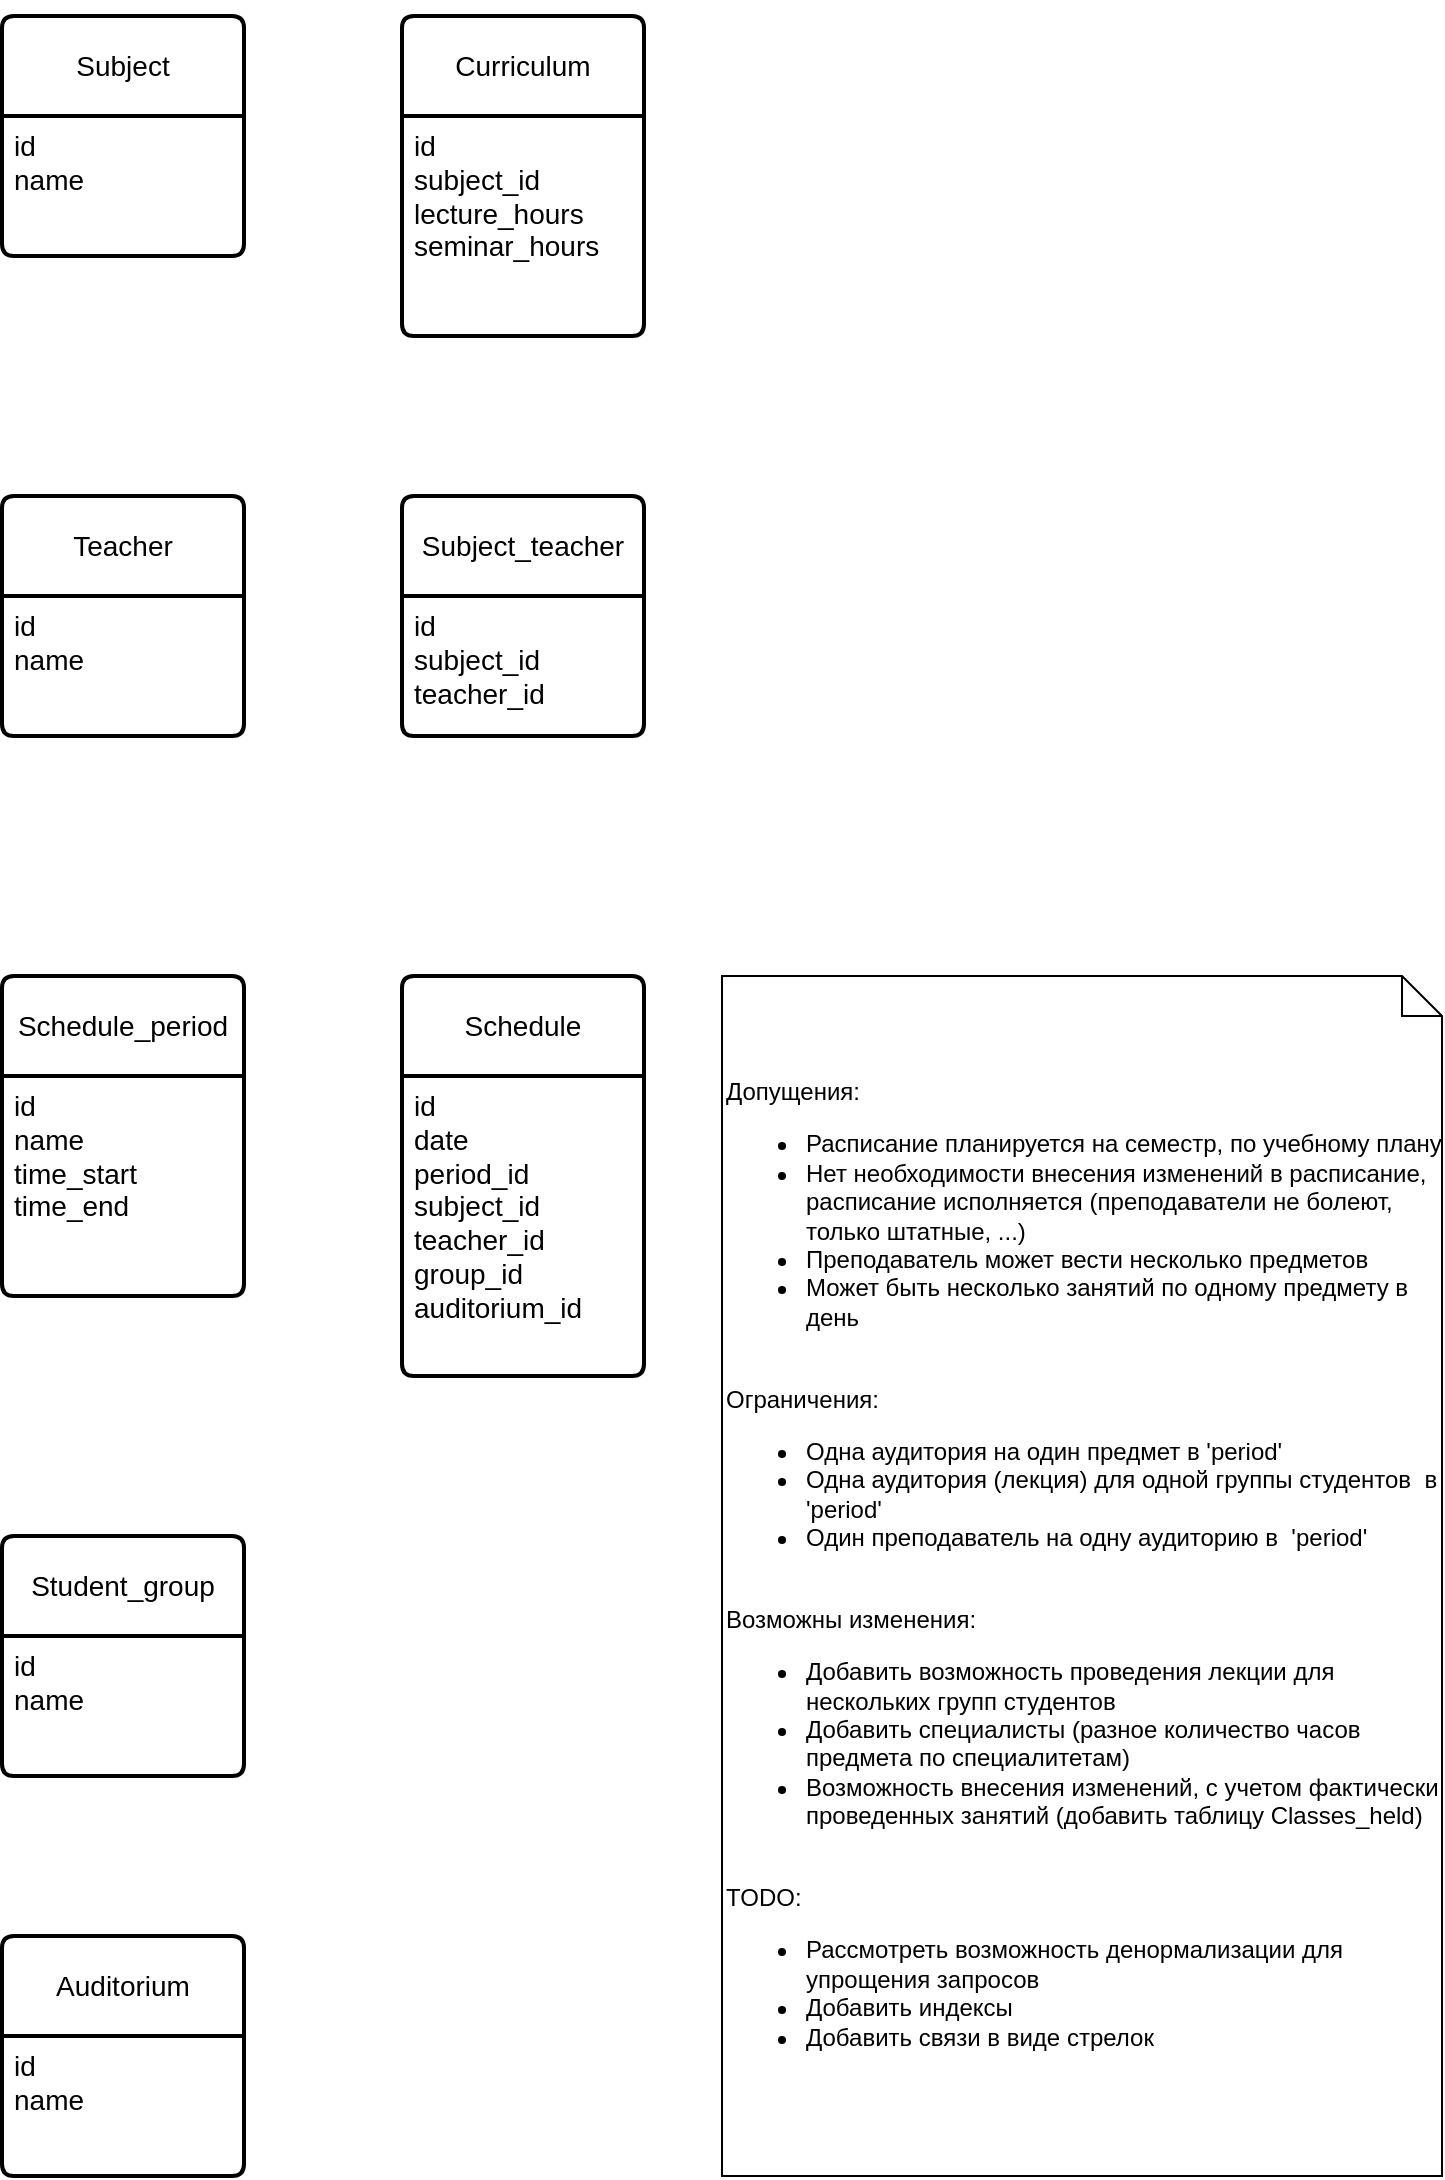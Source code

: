 <mxfile version="28.1.2">
  <diagram name="Страница — 1" id="-PB3Ro5CnKB0eiYqRgEP">
    <mxGraphModel dx="946" dy="581" grid="1" gridSize="10" guides="1" tooltips="1" connect="1" arrows="1" fold="1" page="1" pageScale="1" pageWidth="827" pageHeight="1169" math="0" shadow="0">
      <root>
        <mxCell id="0" />
        <mxCell id="1" parent="0" />
        <mxCell id="MHCaHPjammbPc1H4pTVP-43" style="edgeStyle=orthogonalEdgeStyle;rounded=0;orthogonalLoop=1;jettySize=auto;html=1;exitX=0.25;exitY=0;exitDx=0;exitDy=0;" parent="1" source="MHCaHPjammbPc1H4pTVP-40" target="MHCaHPjammbPc1H4pTVP-39" edge="1">
          <mxGeometry relative="1" as="geometry" />
        </mxCell>
        <mxCell id="MHCaHPjammbPc1H4pTVP-39" value="Subject" style="swimlane;childLayout=stackLayout;horizontal=1;startSize=50;horizontalStack=0;rounded=1;fontSize=14;fontStyle=0;strokeWidth=2;resizeParent=0;resizeLast=1;shadow=0;dashed=0;align=center;arcSize=4;whiteSpace=wrap;html=1;" parent="1" vertex="1">
          <mxGeometry x="80" y="40" width="121" height="120" as="geometry">
            <mxRectangle x="9" y="10" width="140" height="50" as="alternateBounds" />
          </mxGeometry>
        </mxCell>
        <mxCell id="MHCaHPjammbPc1H4pTVP-40" value="&lt;span style=&quot;font-size: 14px; text-align: center;&quot;&gt;id&lt;/span&gt;&lt;div style=&quot;text-align: center;&quot;&gt;&lt;span style=&quot;font-size: 14px;&quot;&gt;name&lt;/span&gt;&lt;/div&gt;" style="align=left;strokeColor=none;fillColor=none;spacingLeft=4;spacingRight=4;fontSize=12;verticalAlign=top;resizable=0;rotatable=0;part=1;html=1;whiteSpace=wrap;" parent="MHCaHPjammbPc1H4pTVP-39" vertex="1">
          <mxGeometry y="50" width="121" height="70" as="geometry" />
        </mxCell>
        <mxCell id="MHCaHPjammbPc1H4pTVP-41" value="&lt;div&gt;Curriculum&lt;/div&gt;" style="swimlane;childLayout=stackLayout;horizontal=1;startSize=50;horizontalStack=0;rounded=1;fontSize=14;fontStyle=0;strokeWidth=2;resizeParent=0;resizeLast=1;shadow=0;dashed=0;align=center;arcSize=4;whiteSpace=wrap;html=1;" parent="1" vertex="1">
          <mxGeometry x="280" y="40" width="121" height="160" as="geometry">
            <mxRectangle x="9" y="10" width="140" height="50" as="alternateBounds" />
          </mxGeometry>
        </mxCell>
        <mxCell id="MHCaHPjammbPc1H4pTVP-42" value="&lt;span style=&quot;font-size: 14px; text-align: center;&quot;&gt;id&lt;/span&gt;&lt;div&gt;&lt;span style=&quot;font-size: 14px; text-align: center; background-color: transparent; color: light-dark(rgb(0, 0, 0), rgb(255, 255, 255));&quot;&gt;subject_id&lt;/span&gt;&lt;/div&gt;&lt;div&gt;&lt;span style=&quot;font-size: 14px; text-align: center;&quot;&gt;lecture_hours&lt;/span&gt;&lt;/div&gt;&lt;div&gt;&lt;span style=&quot;font-size: 14px; text-align: right; background-color: transparent; color: light-dark(rgb(0, 0, 0), rgb(255, 255, 255));&quot;&gt;seminar_hours&lt;/span&gt;&lt;/div&gt;" style="align=left;strokeColor=none;fillColor=none;spacingLeft=4;spacingRight=4;fontSize=12;verticalAlign=top;resizable=0;rotatable=0;part=1;html=1;whiteSpace=wrap;" parent="MHCaHPjammbPc1H4pTVP-41" vertex="1">
          <mxGeometry y="50" width="121" height="110" as="geometry" />
        </mxCell>
        <mxCell id="MHCaHPjammbPc1H4pTVP-52" value="Teacher" style="swimlane;childLayout=stackLayout;horizontal=1;startSize=50;horizontalStack=0;rounded=1;fontSize=14;fontStyle=0;strokeWidth=2;resizeParent=0;resizeLast=1;shadow=0;dashed=0;align=center;arcSize=4;whiteSpace=wrap;html=1;" parent="1" vertex="1">
          <mxGeometry x="80" y="280" width="121" height="120" as="geometry">
            <mxRectangle x="9" y="10" width="140" height="50" as="alternateBounds" />
          </mxGeometry>
        </mxCell>
        <mxCell id="MHCaHPjammbPc1H4pTVP-53" value="&lt;font style=&quot;font-size: 14px;&quot;&gt;id&lt;/font&gt;&lt;div&gt;&lt;span style=&quot;font-size: 14px;&quot;&gt;name&lt;/span&gt;&lt;/div&gt;" style="align=left;strokeColor=none;fillColor=none;spacingLeft=4;spacingRight=4;fontSize=12;verticalAlign=top;resizable=0;rotatable=0;part=1;html=1;whiteSpace=wrap;" parent="MHCaHPjammbPc1H4pTVP-52" vertex="1">
          <mxGeometry y="50" width="121" height="70" as="geometry" />
        </mxCell>
        <mxCell id="MHCaHPjammbPc1H4pTVP-56" value="Schedule_period" style="swimlane;childLayout=stackLayout;horizontal=1;startSize=50;horizontalStack=0;rounded=1;fontSize=14;fontStyle=0;strokeWidth=2;resizeParent=0;resizeLast=1;shadow=0;dashed=0;align=center;arcSize=4;whiteSpace=wrap;html=1;" parent="1" vertex="1">
          <mxGeometry x="80" y="520" width="121" height="160" as="geometry">
            <mxRectangle x="9" y="10" width="140" height="50" as="alternateBounds" />
          </mxGeometry>
        </mxCell>
        <mxCell id="MHCaHPjammbPc1H4pTVP-57" value="&lt;font style=&quot;font-size: 14px;&quot;&gt;id&lt;/font&gt;&lt;div&gt;&lt;font style=&quot;font-size: 14px;&quot;&gt;name&lt;/font&gt;&lt;/div&gt;&lt;div&gt;&lt;font style=&quot;font-size: 14px;&quot;&gt;time_start&lt;/font&gt;&lt;/div&gt;&lt;div&gt;&lt;font style=&quot;font-size: 14px;&quot;&gt;time_end&lt;/font&gt;&lt;/div&gt;" style="align=left;strokeColor=none;fillColor=none;spacingLeft=4;spacingRight=4;fontSize=12;verticalAlign=top;resizable=0;rotatable=0;part=1;html=1;whiteSpace=wrap;" parent="MHCaHPjammbPc1H4pTVP-56" vertex="1">
          <mxGeometry y="50" width="121" height="110" as="geometry" />
        </mxCell>
        <mxCell id="MHCaHPjammbPc1H4pTVP-59" value="Schedule" style="swimlane;childLayout=stackLayout;horizontal=1;startSize=50;horizontalStack=0;rounded=1;fontSize=14;fontStyle=0;strokeWidth=2;resizeParent=0;resizeLast=1;shadow=0;dashed=0;align=center;arcSize=4;whiteSpace=wrap;html=1;" parent="1" vertex="1">
          <mxGeometry x="280" y="520" width="121" height="200" as="geometry">
            <mxRectangle x="9" y="10" width="140" height="50" as="alternateBounds" />
          </mxGeometry>
        </mxCell>
        <mxCell id="MHCaHPjammbPc1H4pTVP-60" value="&lt;font style=&quot;font-size: 14px;&quot;&gt;id&lt;/font&gt;&lt;div&gt;&lt;font style=&quot;font-size: 14px;&quot;&gt;date&lt;br&gt;&lt;/font&gt;&lt;div&gt;&lt;font style=&quot;font-size: 14px;&quot;&gt;period_id&lt;/font&gt;&lt;/div&gt;&lt;div&gt;&lt;font style=&quot;font-size: 14px;&quot;&gt;subject_id&lt;/font&gt;&lt;/div&gt;&lt;/div&gt;&lt;div&gt;&lt;font style=&quot;font-size: 14px;&quot;&gt;&lt;span style=&quot;background-color: transparent; color: light-dark(rgb(0, 0, 0), rgb(255, 255, 255));&quot;&gt;teacher_id&lt;/span&gt;&lt;/font&gt;&lt;/div&gt;&lt;div&gt;&lt;font style=&quot;font-size: 14px;&quot;&gt;&lt;span style=&quot;background-color: transparent; color: light-dark(rgb(0, 0, 0), rgb(255, 255, 255));&quot;&gt;group_id&lt;/span&gt;&lt;/font&gt;&lt;/div&gt;&lt;div&gt;&lt;font style=&quot;font-size: 14px;&quot;&gt;auditorium_id&lt;/font&gt;&lt;/div&gt;" style="align=left;strokeColor=none;fillColor=none;spacingLeft=4;spacingRight=4;fontSize=12;verticalAlign=top;resizable=0;rotatable=0;part=1;html=1;whiteSpace=wrap;" parent="MHCaHPjammbPc1H4pTVP-59" vertex="1">
          <mxGeometry y="50" width="121" height="150" as="geometry" />
        </mxCell>
        <mxCell id="MHCaHPjammbPc1H4pTVP-61" value="Subject_teacher" style="swimlane;childLayout=stackLayout;horizontal=1;startSize=50;horizontalStack=0;rounded=1;fontSize=14;fontStyle=0;strokeWidth=2;resizeParent=0;resizeLast=1;shadow=0;dashed=0;align=center;arcSize=4;whiteSpace=wrap;html=1;" parent="1" vertex="1">
          <mxGeometry x="280" y="280" width="121" height="120" as="geometry">
            <mxRectangle x="9" y="10" width="140" height="50" as="alternateBounds" />
          </mxGeometry>
        </mxCell>
        <mxCell id="MHCaHPjammbPc1H4pTVP-62" value="&lt;font style=&quot;font-size: 14px;&quot;&gt;id&lt;br&gt;&lt;/font&gt;&lt;div&gt;&lt;span style=&quot;font-size: 14px; background-color: transparent; color: light-dark(rgb(0, 0, 0), rgb(255, 255, 255));&quot;&gt;subject_id&lt;/span&gt;&lt;/div&gt;&lt;div&gt;&lt;span style=&quot;font-size: 14px;&quot;&gt;teacher_id&lt;/span&gt;&lt;/div&gt;" style="align=left;strokeColor=none;fillColor=none;spacingLeft=4;spacingRight=4;fontSize=12;verticalAlign=top;resizable=0;rotatable=0;part=1;html=1;whiteSpace=wrap;" parent="MHCaHPjammbPc1H4pTVP-61" vertex="1">
          <mxGeometry y="50" width="121" height="70" as="geometry" />
        </mxCell>
        <mxCell id="MHCaHPjammbPc1H4pTVP-63" value="Student_group" style="swimlane;childLayout=stackLayout;horizontal=1;startSize=50;horizontalStack=0;rounded=1;fontSize=14;fontStyle=0;strokeWidth=2;resizeParent=0;resizeLast=1;shadow=0;dashed=0;align=center;arcSize=4;whiteSpace=wrap;html=1;" parent="1" vertex="1">
          <mxGeometry x="80" y="800" width="121" height="120" as="geometry">
            <mxRectangle x="9" y="10" width="140" height="50" as="alternateBounds" />
          </mxGeometry>
        </mxCell>
        <mxCell id="MHCaHPjammbPc1H4pTVP-64" value="&lt;font style=&quot;font-size: 14px;&quot;&gt;id&lt;/font&gt;&lt;div&gt;&lt;div&gt;&lt;span style=&quot;font-size: 14px;&quot;&gt;name&lt;/span&gt;&lt;/div&gt;&lt;/div&gt;" style="align=left;strokeColor=none;fillColor=none;spacingLeft=4;spacingRight=4;fontSize=12;verticalAlign=top;resizable=0;rotatable=0;part=1;html=1;whiteSpace=wrap;" parent="MHCaHPjammbPc1H4pTVP-63" vertex="1">
          <mxGeometry y="50" width="121" height="70" as="geometry" />
        </mxCell>
        <mxCell id="MHCaHPjammbPc1H4pTVP-65" value="Auditorium" style="swimlane;childLayout=stackLayout;horizontal=1;startSize=50;horizontalStack=0;rounded=1;fontSize=14;fontStyle=0;strokeWidth=2;resizeParent=0;resizeLast=1;shadow=0;dashed=0;align=center;arcSize=4;whiteSpace=wrap;html=1;" parent="1" vertex="1">
          <mxGeometry x="80" y="1000" width="121" height="120" as="geometry">
            <mxRectangle x="9" y="10" width="140" height="50" as="alternateBounds" />
          </mxGeometry>
        </mxCell>
        <mxCell id="MHCaHPjammbPc1H4pTVP-66" value="&lt;font style=&quot;font-size: 14px;&quot;&gt;id&lt;/font&gt;&lt;div&gt;&lt;div&gt;&lt;font style=&quot;font-size: 14px;&quot;&gt;name&lt;/font&gt;&lt;/div&gt;&lt;/div&gt;" style="align=left;strokeColor=none;fillColor=none;spacingLeft=4;spacingRight=4;fontSize=12;verticalAlign=top;resizable=0;rotatable=0;part=1;html=1;whiteSpace=wrap;" parent="MHCaHPjammbPc1H4pTVP-65" vertex="1">
          <mxGeometry y="50" width="121" height="70" as="geometry" />
        </mxCell>
        <mxCell id="MHCaHPjammbPc1H4pTVP-69" value="&lt;font&gt;Допущения:&lt;/font&gt;&lt;div&gt;&lt;ul&gt;&lt;li&gt;Расписание планируется на семестр, по учебному плану&lt;/li&gt;&lt;li&gt;&lt;span style=&quot;background-color: transparent; color: light-dark(rgb(0, 0, 0), rgb(255, 255, 255));&quot;&gt;Нет необходимости внесения изменений в расписание, расписание исполняется&amp;nbsp;&lt;/span&gt;(преподаватели не болеют, только штатные, ...)&lt;/li&gt;&lt;li&gt;Преподаватель может вести несколько предметов&lt;/li&gt;&lt;li&gt;Может быть несколько занятий по одному предмету в день&lt;/li&gt;&lt;/ul&gt;&lt;/div&gt;&lt;span style=&quot;background-color: transparent; color: light-dark(rgb(0, 0, 0), rgb(255, 255, 255));&quot;&gt;&lt;div&gt;&lt;span style=&quot;background-color: transparent; color: light-dark(rgb(0, 0, 0), rgb(255, 255, 255));&quot;&gt;&lt;br&gt;&lt;/span&gt;&lt;/div&gt;&lt;/span&gt;&lt;div&gt;&lt;span style=&quot;background-color: transparent; color: light-dark(rgb(0, 0, 0), rgb(255, 255, 255));&quot;&gt;Ограничения&lt;/span&gt;&lt;span style=&quot;background-color: transparent; color: light-dark(rgb(0, 0, 0), rgb(255, 255, 255));&quot;&gt;:&lt;/span&gt;&lt;/div&gt;&lt;div&gt;&lt;ul&gt;&lt;li&gt;Одна аудитория на один предмет в &#39;period&#39;&lt;/li&gt;&lt;li&gt;Одна аудитория (лекция) для одной группы студентов&amp;nbsp; в &#39;period&#39;&lt;/li&gt;&lt;li&gt;Один преподаватель на одну аудиторию в&amp;nbsp;&amp;nbsp;&#39;period&#39;&lt;/li&gt;&lt;/ul&gt;&lt;div&gt;&lt;div&gt;&lt;br&gt;&lt;/div&gt;&lt;div&gt;Возможны изменения:&lt;/div&gt;&lt;div&gt;&lt;ul&gt;&lt;li&gt;&lt;span style=&quot;background-color: transparent; color: light-dark(rgb(0, 0, 0), rgb(255, 255, 255));&quot;&gt;Добавить возможность проведения лекции для нескольких групп студентов&lt;/span&gt;&lt;/li&gt;&lt;li&gt;Добавить специалисты (разное количество часов предмета по специалитетам)&lt;/li&gt;&lt;li&gt;Возможность внесения изменений, с учетом фактически проведенных занятий (добавить таблицу&amp;nbsp;&lt;span style=&quot;text-align: center;&quot;&gt;Classes_held&lt;/span&gt;)&lt;/li&gt;&lt;/ul&gt;&lt;br&gt;&lt;/div&gt;&lt;/div&gt;&lt;/div&gt;&lt;div&gt;TODO:&lt;/div&gt;&lt;div&gt;&lt;ul&gt;&lt;li&gt;Рассмотреть возможность&amp;nbsp;денормализации для упрощения запросов&lt;/li&gt;&lt;li&gt;Добавить индексы&lt;/li&gt;&lt;li&gt;Добавить связи в виде стрелок&lt;/li&gt;&lt;/ul&gt;&lt;/div&gt;" style="shape=note;size=20;whiteSpace=wrap;html=1;align=left;" parent="1" vertex="1">
          <mxGeometry x="440" y="520" width="360" height="600" as="geometry" />
        </mxCell>
      </root>
    </mxGraphModel>
  </diagram>
</mxfile>
